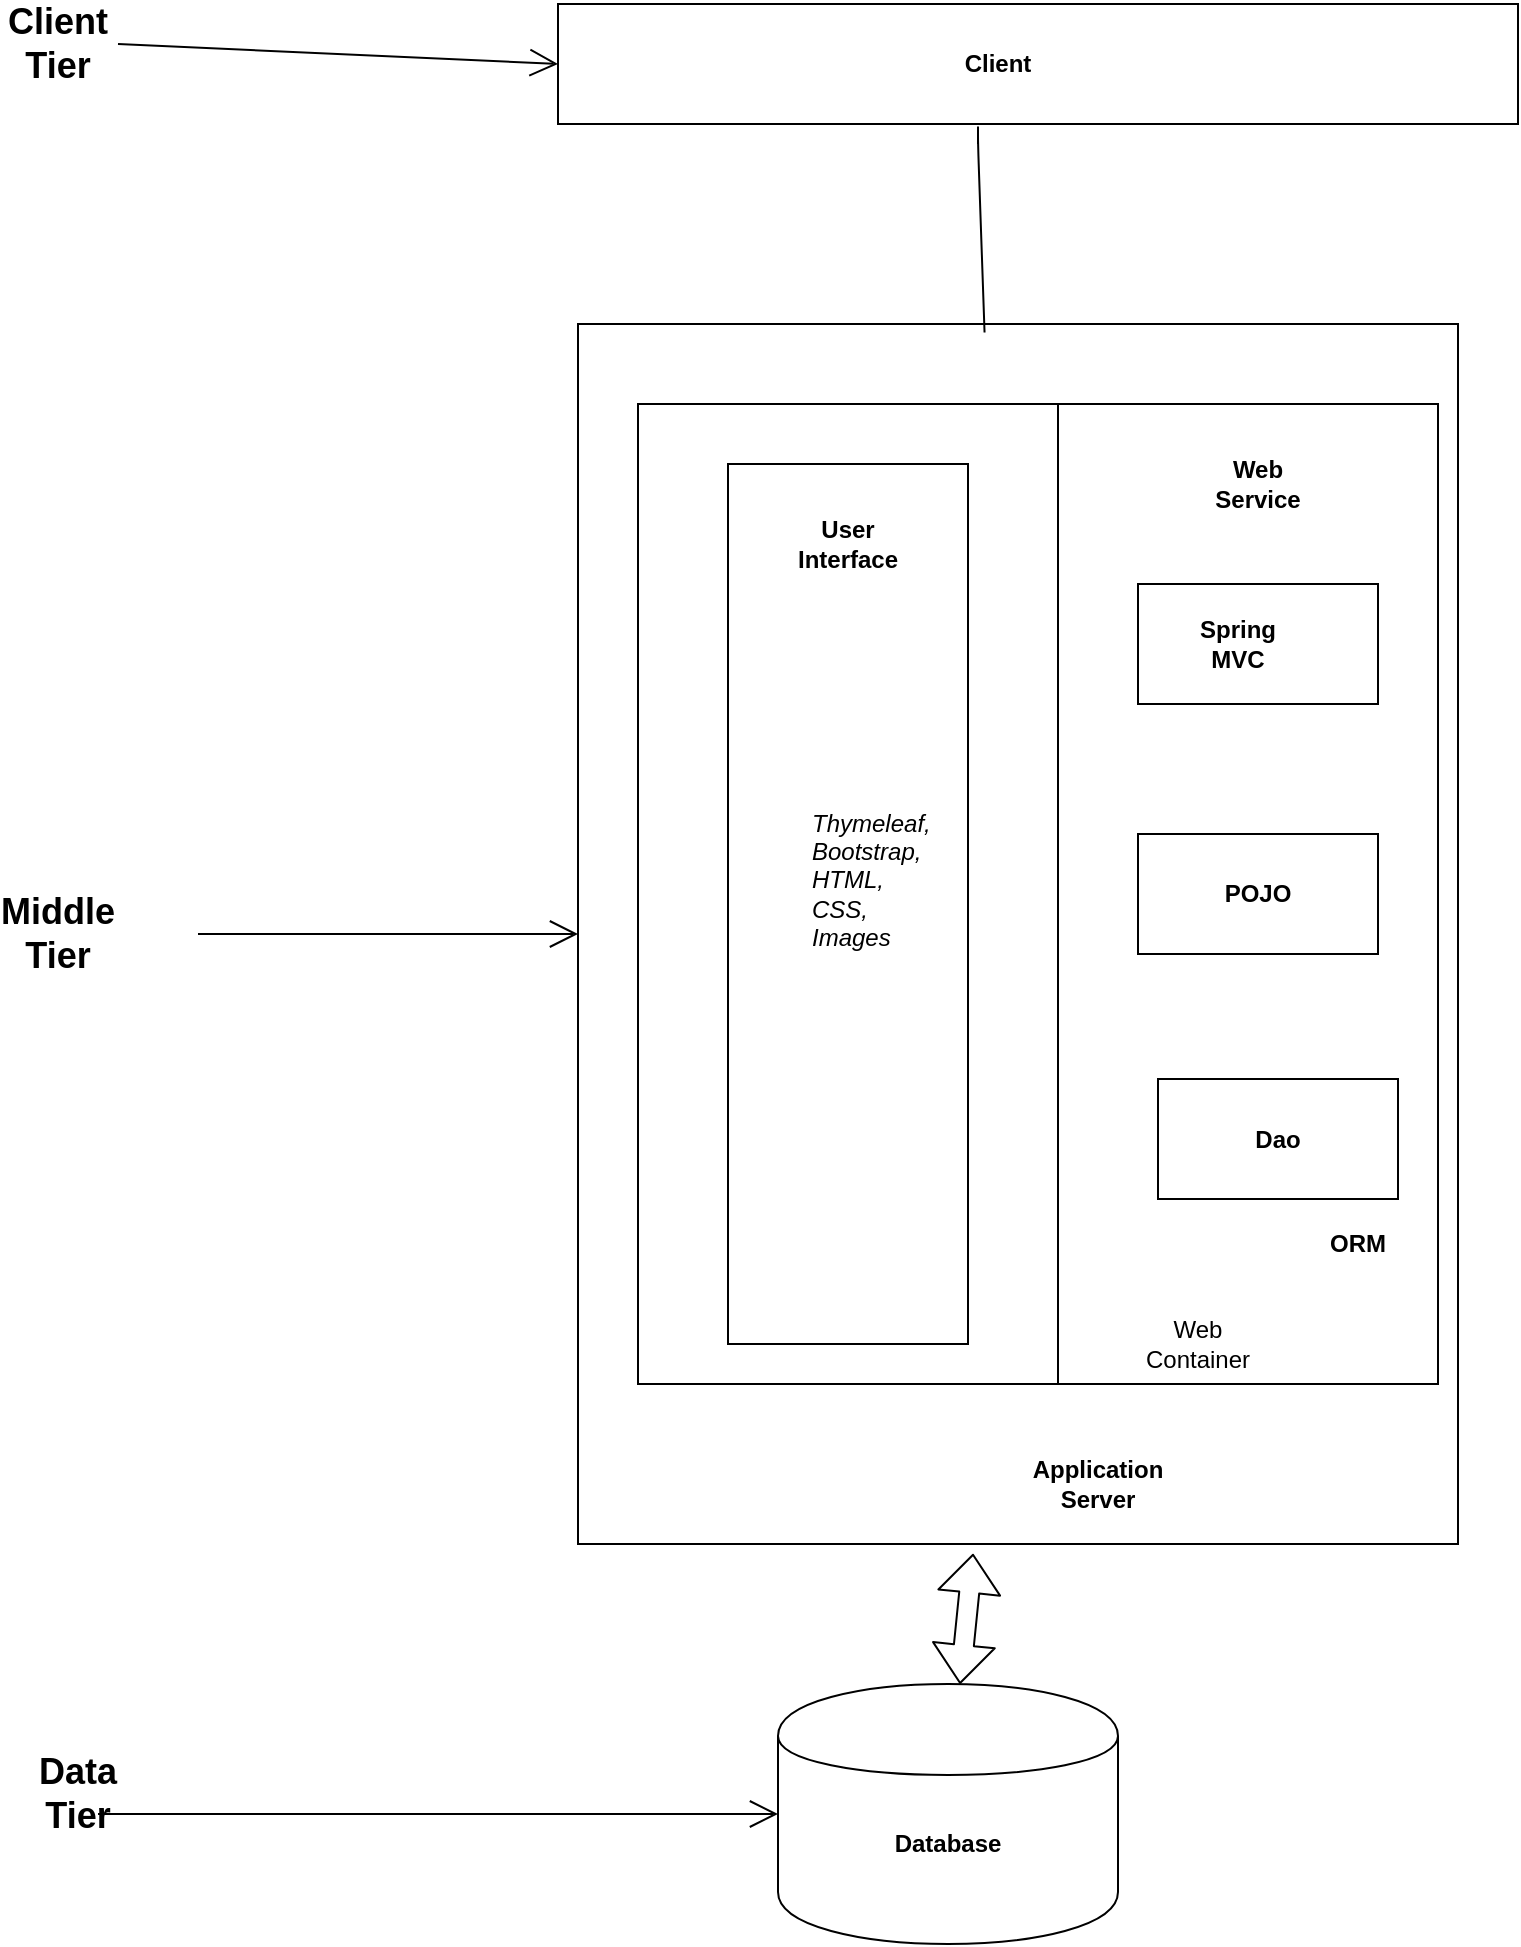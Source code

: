 <mxfile version="11.0.7" type="github"><diagram id="7CaKExQ8cLc9vuQMf77c" name="Page-1"><mxGraphModel dx="1038" dy="582" grid="1" gridSize="10" guides="1" tooltips="1" connect="1" arrows="1" fold="1" page="1" pageScale="1" pageWidth="850" pageHeight="1100" math="0" shadow="0"><root><mxCell id="0"/><mxCell id="1" parent="0"/><mxCell id="kqFybqaB784ksjQNE1xS-1" value="" style="rounded=0;whiteSpace=wrap;html=1;" vertex="1" parent="1"><mxGeometry x="350" y="210" width="440" height="610" as="geometry"/></mxCell><mxCell id="kqFybqaB784ksjQNE1xS-2" value="" style="rounded=0;whiteSpace=wrap;html=1;strokeColor=#000000;" vertex="1" parent="1"><mxGeometry x="380" y="250" width="400" height="490" as="geometry"/></mxCell><mxCell id="kqFybqaB784ksjQNE1xS-3" value="&lt;b&gt;Application Server&lt;/b&gt;" style="text;html=1;strokeColor=none;fillColor=none;align=center;verticalAlign=middle;whiteSpace=wrap;rounded=0;" vertex="1" parent="1"><mxGeometry x="590" y="780" width="40" height="20" as="geometry"/></mxCell><mxCell id="kqFybqaB784ksjQNE1xS-4" value="Web Container" style="text;html=1;strokeColor=none;fillColor=none;align=center;verticalAlign=middle;whiteSpace=wrap;rounded=0;" vertex="1" parent="1"><mxGeometry x="640" y="710" width="40" height="20" as="geometry"/></mxCell><mxCell id="kqFybqaB784ksjQNE1xS-6" value="" style="rounded=0;whiteSpace=wrap;html=1;" vertex="1" parent="1"><mxGeometry x="640" y="587.5" width="120" height="60" as="geometry"/></mxCell><mxCell id="kqFybqaB784ksjQNE1xS-7" value="&lt;b&gt;Dao&lt;/b&gt;" style="text;html=1;strokeColor=none;fillColor=none;align=center;verticalAlign=middle;whiteSpace=wrap;rounded=0;" vertex="1" parent="1"><mxGeometry x="680" y="607.5" width="40" height="20" as="geometry"/></mxCell><mxCell id="kqFybqaB784ksjQNE1xS-8" value="" style="rounded=0;whiteSpace=wrap;html=1;" vertex="1" parent="1"><mxGeometry x="630" y="465" width="120" height="60" as="geometry"/></mxCell><mxCell id="kqFybqaB784ksjQNE1xS-9" value="&lt;b&gt;POJO&lt;/b&gt;" style="text;html=1;strokeColor=none;fillColor=none;align=center;verticalAlign=middle;whiteSpace=wrap;rounded=0;" vertex="1" parent="1"><mxGeometry x="670" y="485" width="40" height="20" as="geometry"/></mxCell><mxCell id="kqFybqaB784ksjQNE1xS-10" value="" style="rounded=1;whiteSpace=wrap;html=1;" vertex="1" parent="1"><mxGeometry x="110" y="690" width="200" as="geometry"/></mxCell><mxCell id="kqFybqaB784ksjQNE1xS-11" value="" style="rounded=0;whiteSpace=wrap;html=1;" vertex="1" parent="1"><mxGeometry x="630" y="340" width="120" height="60" as="geometry"/></mxCell><mxCell id="kqFybqaB784ksjQNE1xS-12" value="&lt;b&gt;Spring MVC&lt;/b&gt;" style="text;html=1;strokeColor=none;fillColor=none;align=center;verticalAlign=middle;whiteSpace=wrap;rounded=0;" vertex="1" parent="1"><mxGeometry x="660" y="360" width="40" height="20" as="geometry"/></mxCell><mxCell id="kqFybqaB784ksjQNE1xS-14" value="&lt;b&gt;ORM&lt;/b&gt;" style="text;html=1;strokeColor=none;fillColor=none;align=center;verticalAlign=middle;whiteSpace=wrap;rounded=0;" vertex="1" parent="1"><mxGeometry x="720" y="660" width="40" height="20" as="geometry"/></mxCell><mxCell id="kqFybqaB784ksjQNE1xS-16" value="" style="shape=partialRectangle;whiteSpace=wrap;html=1;right=0;top=0;bottom=0;fillColor=none;routingCenterX=-0.5;strokeColor=#000000;" vertex="1" parent="1"><mxGeometry x="590" y="250" width="190" height="490" as="geometry"/></mxCell><mxCell id="kqFybqaB784ksjQNE1xS-17" value="&lt;b&gt;Web Service&lt;/b&gt;" style="text;html=1;strokeColor=none;fillColor=none;align=center;verticalAlign=middle;whiteSpace=wrap;rounded=0;" vertex="1" parent="1"><mxGeometry x="670" y="280" width="40" height="20" as="geometry"/></mxCell><mxCell id="kqFybqaB784ksjQNE1xS-18" value="" style="rounded=0;whiteSpace=wrap;html=1;strokeColor=#000000;" vertex="1" parent="1"><mxGeometry x="425" y="280" width="120" height="440" as="geometry"/></mxCell><mxCell id="kqFybqaB784ksjQNE1xS-19" value="&lt;b&gt;User Interface&lt;/b&gt;" style="text;html=1;strokeColor=none;fillColor=none;align=center;verticalAlign=middle;whiteSpace=wrap;rounded=0;" vertex="1" parent="1"><mxGeometry x="465" y="310" width="40" height="20" as="geometry"/></mxCell><mxCell id="kqFybqaB784ksjQNE1xS-20" value="&lt;i&gt;Thymeleaf,&lt;br&gt;Bootstrap, HTML, CSS, Images&lt;/i&gt;" style="text;html=1;strokeColor=none;fillColor=none;align=left;verticalAlign=middle;whiteSpace=wrap;rounded=0;" vertex="1" parent="1"><mxGeometry x="465" y="475" width="40" height="25" as="geometry"/></mxCell><mxCell id="kqFybqaB784ksjQNE1xS-23" value="" style="rounded=0;whiteSpace=wrap;html=1;strokeColor=#000000;" vertex="1" parent="1"><mxGeometry x="340" y="50" width="480" height="60" as="geometry"/></mxCell><mxCell id="kqFybqaB784ksjQNE1xS-26" value="" style="endArrow=none;html=1;exitX=0.462;exitY=0.007;exitDx=0;exitDy=0;exitPerimeter=0;" edge="1" parent="1" source="kqFybqaB784ksjQNE1xS-1"><mxGeometry width="50" height="50" relative="1" as="geometry"><mxPoint x="320" y="440" as="sourcePoint"/><mxPoint x="550" y="120" as="targetPoint"/><Array as="points"><mxPoint x="550" y="120"/><mxPoint x="550" y="110"/></Array></mxGeometry></mxCell><mxCell id="kqFybqaB784ksjQNE1xS-27" value="&lt;b&gt;Client&lt;/b&gt;" style="text;html=1;strokeColor=none;fillColor=none;align=center;verticalAlign=middle;whiteSpace=wrap;rounded=0;" vertex="1" parent="1"><mxGeometry x="540" y="70" width="40" height="20" as="geometry"/></mxCell><mxCell id="kqFybqaB784ksjQNE1xS-28" value="" style="shape=cylinder;whiteSpace=wrap;html=1;boundedLbl=1;backgroundOutline=1;strokeColor=#000000;" vertex="1" parent="1"><mxGeometry x="450" y="890" width="170" height="130" as="geometry"/></mxCell><mxCell id="kqFybqaB784ksjQNE1xS-29" value="&lt;b&gt;Database&lt;/b&gt;" style="text;html=1;strokeColor=none;fillColor=none;align=center;verticalAlign=middle;whiteSpace=wrap;rounded=0;" vertex="1" parent="1"><mxGeometry x="515" y="960" width="40" height="20" as="geometry"/></mxCell><mxCell id="kqFybqaB784ksjQNE1xS-31" value="" style="shape=flexArrow;endArrow=classic;startArrow=classic;html=1;entryX=0.449;entryY=1.008;entryDx=0;entryDy=0;entryPerimeter=0;" edge="1" parent="1" target="kqFybqaB784ksjQNE1xS-1"><mxGeometry width="50" height="50" relative="1" as="geometry"><mxPoint x="541" y="890" as="sourcePoint"/><mxPoint x="390" y="1040" as="targetPoint"/></mxGeometry></mxCell><mxCell id="kqFybqaB784ksjQNE1xS-32" value="&lt;b&gt;&lt;font style=&quot;font-size: 18px&quot;&gt;Data Tier&lt;/font&gt;&lt;/b&gt;" style="text;html=1;strokeColor=none;fillColor=none;align=center;verticalAlign=middle;whiteSpace=wrap;rounded=0;" vertex="1" parent="1"><mxGeometry x="80" y="935" width="40" height="20" as="geometry"/></mxCell><mxCell id="kqFybqaB784ksjQNE1xS-33" value="" style="endArrow=open;endFill=1;endSize=12;html=1;entryX=0;entryY=0.5;entryDx=0;entryDy=0;exitX=0.75;exitY=1;exitDx=0;exitDy=0;" edge="1" parent="1" source="kqFybqaB784ksjQNE1xS-32" target="kqFybqaB784ksjQNE1xS-28"><mxGeometry width="160" relative="1" as="geometry"><mxPoint x="80" y="1040" as="sourcePoint"/><mxPoint x="240" y="1040" as="targetPoint"/></mxGeometry></mxCell><mxCell id="kqFybqaB784ksjQNE1xS-34" value="" style="endArrow=open;endFill=1;endSize=12;html=1;entryX=0;entryY=0.5;entryDx=0;entryDy=0;" edge="1" parent="1" target="kqFybqaB784ksjQNE1xS-1"><mxGeometry width="160" relative="1" as="geometry"><mxPoint x="160" y="515" as="sourcePoint"/><mxPoint x="240" y="1040" as="targetPoint"/></mxGeometry></mxCell><mxCell id="kqFybqaB784ksjQNE1xS-35" value="&lt;b&gt;&lt;font style=&quot;font-size: 18px&quot;&gt;Middle Tier&lt;/font&gt;&lt;/b&gt;" style="text;html=1;strokeColor=none;fillColor=none;align=center;verticalAlign=middle;whiteSpace=wrap;rounded=0;" vertex="1" parent="1"><mxGeometry x="70" y="505" width="40" height="20" as="geometry"/></mxCell><mxCell id="kqFybqaB784ksjQNE1xS-36" value="&lt;b&gt;&lt;font style=&quot;font-size: 18px&quot;&gt;Client Tier&lt;/font&gt;&lt;/b&gt;" style="text;html=1;strokeColor=none;fillColor=none;align=center;verticalAlign=middle;whiteSpace=wrap;rounded=0;" vertex="1" parent="1"><mxGeometry x="70" y="60" width="40" height="20" as="geometry"/></mxCell><mxCell id="kqFybqaB784ksjQNE1xS-39" value="" style="endArrow=open;endFill=1;endSize=12;html=1;entryX=0;entryY=0.5;entryDx=0;entryDy=0;" edge="1" parent="1" target="kqFybqaB784ksjQNE1xS-23"><mxGeometry width="160" relative="1" as="geometry"><mxPoint x="120" y="70" as="sourcePoint"/><mxPoint x="340" y="450" as="targetPoint"/></mxGeometry></mxCell></root></mxGraphModel></diagram></mxfile>